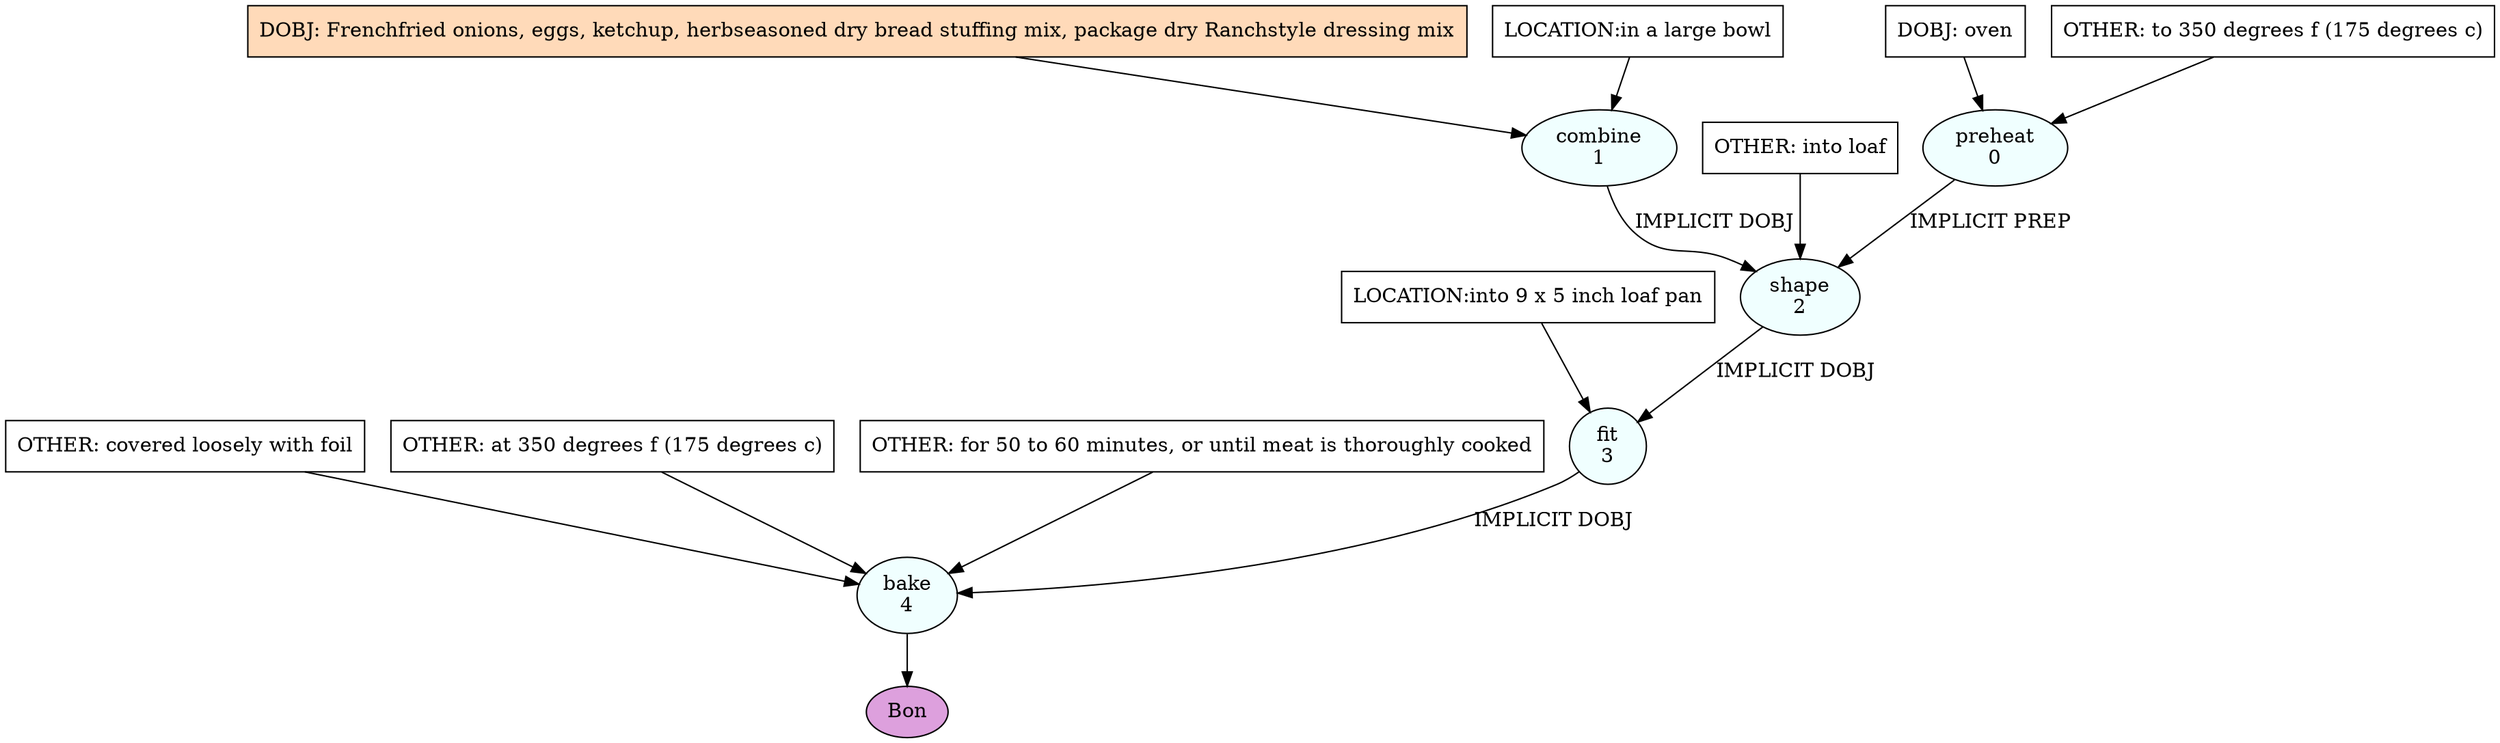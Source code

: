 digraph recipe {
E0[label="preheat
0", shape=oval, style=filled, fillcolor=azure]
E1[label="combine
1", shape=oval, style=filled, fillcolor=azure]
E2[label="shape
2", shape=oval, style=filled, fillcolor=azure]
E3[label="fit
3", shape=oval, style=filled, fillcolor=azure]
E4[label="bake
4", shape=oval, style=filled, fillcolor=azure]
D0[label="DOBJ: oven", shape=box, style=filled, fillcolor=white]
D0 -> E0
O0_0[label="OTHER: to 350 degrees f (175 degrees c)", shape=box, style=filled, fillcolor=white]
O0_0 -> E0
D1[label="DOBJ: Frenchfried onions, eggs, ketchup, herbseasoned dry bread stuffing mix, package dry Ranchstyle dressing mix", shape=box, style=filled, fillcolor=peachpuff]
D1 -> E1
P1_0[label="LOCATION:in a large bowl", shape=box, style=filled, fillcolor=white]
P1_0 -> E1
E1 -> E2 [label="IMPLICIT DOBJ"]
E0 -> E2 [label="IMPLICIT PREP"]
O2_0_0[label="OTHER: into loaf", shape=box, style=filled, fillcolor=white]
O2_0_0 -> E2
E2 -> E3 [label="IMPLICIT DOBJ"]
P3_0_0[label="LOCATION:into 9 x 5 inch loaf pan", shape=box, style=filled, fillcolor=white]
P3_0_0 -> E3
E3 -> E4 [label="IMPLICIT DOBJ"]
O4_0_0[label="OTHER: covered loosely with foil", shape=box, style=filled, fillcolor=white]
O4_0_0 -> E4
O4_1_0[label="OTHER: at 350 degrees f (175 degrees c)", shape=box, style=filled, fillcolor=white]
O4_1_0 -> E4
O4_2_0[label="OTHER: for 50 to 60 minutes, or until meat is thoroughly cooked", shape=box, style=filled, fillcolor=white]
O4_2_0 -> E4
EOR[label="Bon", shape=oval, style=filled, fillcolor=plum]
E4 -> EOR
}
